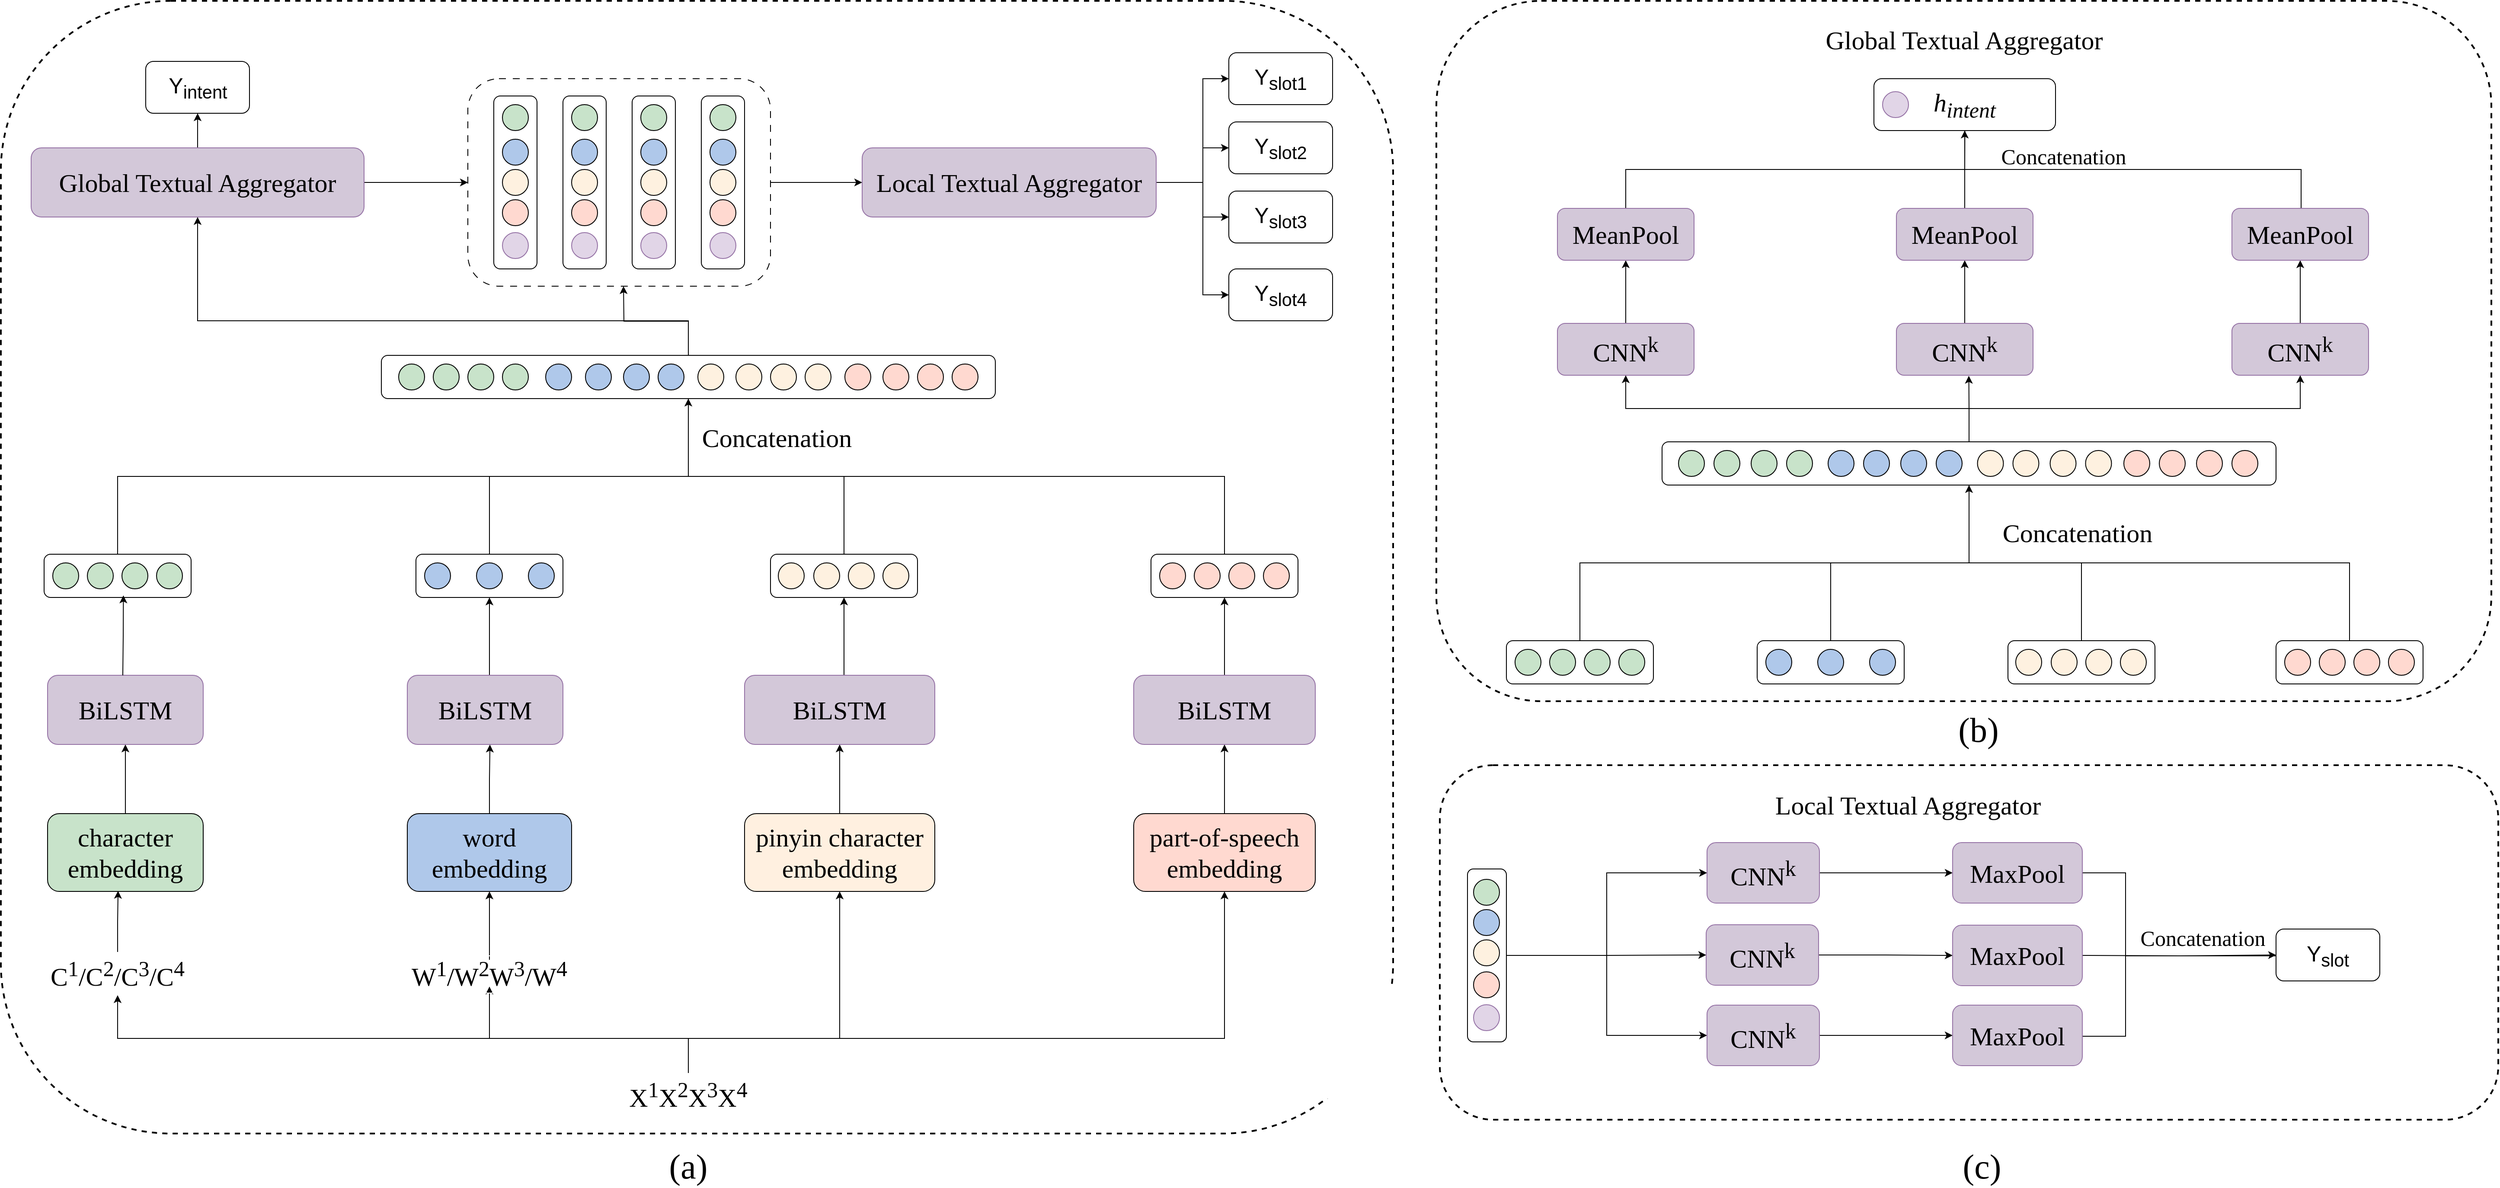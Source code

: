 <mxfile version="24.7.12">
  <diagram name="第 1 页" id="jVx6ds1tYozffgaeyK4k">
    <mxGraphModel dx="4097" dy="2131" grid="1" gridSize="10" guides="1" tooltips="1" connect="1" arrows="1" fold="1" page="1" pageScale="1" pageWidth="827" pageHeight="1169" math="0" shadow="0">
      <root>
        <mxCell id="0" />
        <mxCell id="1" parent="0" />
        <mxCell id="JTcUMuY575CjnEHDwap5-83" value="" style="rounded=1;whiteSpace=wrap;html=1;fontFamily=Times New Roman;strokeWidth=2;dashed=1;" parent="1" vertex="1">
          <mxGeometry x="30" y="20" width="1610" height="1310" as="geometry" />
        </mxCell>
        <mxCell id="jO49f_bSaMHnq8z-et_9-17" style="edgeStyle=orthogonalEdgeStyle;rounded=0;orthogonalLoop=1;jettySize=auto;html=1;exitX=0.5;exitY=0;exitDx=0;exitDy=0;entryX=0.5;entryY=1;entryDx=0;entryDy=0;" parent="1" source="5xaBMJCgVQoesxEyy8M3-41" target="5xaBMJCgVQoesxEyy8M3-49" edge="1">
          <mxGeometry relative="1" as="geometry">
            <Array as="points">
              <mxPoint x="825" y="1220" />
              <mxPoint x="165" y="1220" />
            </Array>
          </mxGeometry>
        </mxCell>
        <mxCell id="jO49f_bSaMHnq8z-et_9-18" style="edgeStyle=orthogonalEdgeStyle;rounded=0;orthogonalLoop=1;jettySize=auto;html=1;exitX=0.5;exitY=0;exitDx=0;exitDy=0;entryX=0.5;entryY=1;entryDx=0;entryDy=0;" parent="1" source="5xaBMJCgVQoesxEyy8M3-41" target="5xaBMJCgVQoesxEyy8M3-50" edge="1">
          <mxGeometry relative="1" as="geometry">
            <Array as="points">
              <mxPoint x="825" y="1220" />
              <mxPoint x="595" y="1220" />
            </Array>
          </mxGeometry>
        </mxCell>
        <mxCell id="jO49f_bSaMHnq8z-et_9-31" style="edgeStyle=orthogonalEdgeStyle;rounded=0;orthogonalLoop=1;jettySize=auto;html=1;exitX=0.5;exitY=0;exitDx=0;exitDy=0;entryX=0.5;entryY=1;entryDx=0;entryDy=0;" parent="1" source="5xaBMJCgVQoesxEyy8M3-41" target="5xaBMJCgVQoesxEyy8M3-45" edge="1">
          <mxGeometry relative="1" as="geometry">
            <Array as="points">
              <mxPoint x="825" y="1220" />
              <mxPoint x="1000" y="1220" />
            </Array>
          </mxGeometry>
        </mxCell>
        <mxCell id="jO49f_bSaMHnq8z-et_9-32" style="edgeStyle=orthogonalEdgeStyle;rounded=0;orthogonalLoop=1;jettySize=auto;html=1;exitX=0.5;exitY=0;exitDx=0;exitDy=0;entryX=0.5;entryY=1;entryDx=0;entryDy=0;" parent="1" source="5xaBMJCgVQoesxEyy8M3-41" target="5xaBMJCgVQoesxEyy8M3-46" edge="1">
          <mxGeometry relative="1" as="geometry">
            <Array as="points">
              <mxPoint x="825" y="1220" />
              <mxPoint x="1445" y="1220" />
            </Array>
          </mxGeometry>
        </mxCell>
        <mxCell id="5xaBMJCgVQoesxEyy8M3-41" value="&lt;span style=&quot;font-size: 30px;&quot;&gt;&lt;font style=&quot;font-size: 30px;&quot; face=&quot;Times New Roman&quot;&gt;X&lt;sup&gt;1&lt;/sup&gt;X&lt;sup&gt;2&lt;/sup&gt;X&lt;sup&gt;3&lt;/sup&gt;X&lt;sup&gt;4&lt;/sup&gt;&lt;/font&gt;&lt;/span&gt;" style="rounded=0;whiteSpace=wrap;html=1;fontStyle=0;labelBorderColor=#FFFFFF;dashed=1;strokeColor=#FFFFFF;labelBackgroundColor=none;" parent="1" vertex="1">
          <mxGeometry x="730" y="1260" width="190" height="50" as="geometry" />
        </mxCell>
        <mxCell id="5xaBMJCgVQoesxEyy8M3-42" value="&lt;font style=&quot;font-size: 30px;&quot;&gt;word embedding&lt;/font&gt;" style="rounded=1;whiteSpace=wrap;html=1;fillColor=#afc8ea;fontSize=20;fontFamily=Times New Roman;" parent="1" vertex="1">
          <mxGeometry x="500" y="960" width="190" height="90" as="geometry" />
        </mxCell>
        <mxCell id="jO49f_bSaMHnq8z-et_9-21" style="edgeStyle=orthogonalEdgeStyle;rounded=0;orthogonalLoop=1;jettySize=auto;html=1;exitX=0.5;exitY=0;exitDx=0;exitDy=0;entryX=0.5;entryY=1;entryDx=0;entryDy=0;" parent="1" source="5xaBMJCgVQoesxEyy8M3-44" target="5xaBMJCgVQoesxEyy8M3-52" edge="1">
          <mxGeometry relative="1" as="geometry" />
        </mxCell>
        <mxCell id="5xaBMJCgVQoesxEyy8M3-44" value="&lt;font style=&quot;font-size: 30px;&quot;&gt;character embedding&lt;/font&gt;" style="rounded=1;whiteSpace=wrap;html=1;fillColor=#c8e3ca;fontSize=20;fontFamily=Times New Roman;" parent="1" vertex="1">
          <mxGeometry x="84" y="960" width="180" height="90" as="geometry" />
        </mxCell>
        <mxCell id="jO49f_bSaMHnq8z-et_9-27" style="edgeStyle=orthogonalEdgeStyle;rounded=0;orthogonalLoop=1;jettySize=auto;html=1;exitX=0.5;exitY=0;exitDx=0;exitDy=0;entryX=0.5;entryY=1;entryDx=0;entryDy=0;" parent="1" source="5xaBMJCgVQoesxEyy8M3-45" target="5xaBMJCgVQoesxEyy8M3-55" edge="1">
          <mxGeometry relative="1" as="geometry" />
        </mxCell>
        <mxCell id="5xaBMJCgVQoesxEyy8M3-45" value="&lt;font face=&quot;Times New Roman&quot; style=&quot;font-size: 30px;&quot;&gt;pinyin character embedding&lt;/font&gt;" style="rounded=1;whiteSpace=wrap;html=1;fillColor=#fff0e0;fontSize=20;" parent="1" vertex="1">
          <mxGeometry x="890" y="960" width="220" height="90" as="geometry" />
        </mxCell>
        <mxCell id="jO49f_bSaMHnq8z-et_9-29" style="edgeStyle=orthogonalEdgeStyle;rounded=0;orthogonalLoop=1;jettySize=auto;html=1;exitX=0.5;exitY=0;exitDx=0;exitDy=0;entryX=0.5;entryY=1;entryDx=0;entryDy=0;" parent="1" source="5xaBMJCgVQoesxEyy8M3-46" target="5xaBMJCgVQoesxEyy8M3-56" edge="1">
          <mxGeometry relative="1" as="geometry" />
        </mxCell>
        <mxCell id="5xaBMJCgVQoesxEyy8M3-46" value="&lt;font face=&quot;Times New Roman&quot; style=&quot;font-size: 30px;&quot;&gt;part-of-speech embedding&lt;/font&gt;" style="rounded=1;whiteSpace=wrap;html=1;fillColor=#ffd9d0;fontSize=20;" parent="1" vertex="1">
          <mxGeometry x="1340" y="960" width="210" height="90" as="geometry" />
        </mxCell>
        <mxCell id="5xaBMJCgVQoesxEyy8M3-49" value="&lt;font style=&quot;font-size: 30px;&quot; face=&quot;Times New Roman&quot;&gt;C&lt;sup&gt;1&lt;/sup&gt;/C&lt;sup&gt;2&lt;/sup&gt;/C&lt;sup&gt;3&lt;/sup&gt;/C&lt;sup&gt;4&lt;/sup&gt;&lt;/font&gt;" style="rounded=0;whiteSpace=wrap;html=1;fontStyle=0;labelBorderColor=#FFFFFF;dashed=1;strokeColor=#FFFFFF;" parent="1" vertex="1">
          <mxGeometry x="70" y="1120" width="190" height="50" as="geometry" />
        </mxCell>
        <mxCell id="jO49f_bSaMHnq8z-et_9-23" style="edgeStyle=orthogonalEdgeStyle;rounded=0;orthogonalLoop=1;jettySize=auto;html=1;exitX=0.5;exitY=0;exitDx=0;exitDy=0;" parent="1" source="5xaBMJCgVQoesxEyy8M3-50" target="5xaBMJCgVQoesxEyy8M3-42" edge="1">
          <mxGeometry relative="1" as="geometry" />
        </mxCell>
        <mxCell id="5xaBMJCgVQoesxEyy8M3-50" value="&lt;font face=&quot;Times New Roman&quot;&gt;&lt;span style=&quot;font-size: 30px;&quot;&gt;W&lt;sup&gt;1&lt;/sup&gt;/W&lt;sup&gt;2&lt;/sup&gt;W&lt;sup&gt;3&lt;/sup&gt;/W&lt;sup&gt;4&lt;/sup&gt;&lt;/span&gt;&lt;/font&gt;" style="rounded=0;whiteSpace=wrap;html=1;fontStyle=0;labelBorderColor=#FFFFFF;dashed=1;strokeColor=#FFFFFF;" parent="1" vertex="1">
          <mxGeometry x="500" y="1129" width="190" height="31" as="geometry" />
        </mxCell>
        <mxCell id="5xaBMJCgVQoesxEyy8M3-52" value="&lt;font style=&quot;font-size: 30px;&quot; face=&quot;Times New Roman&quot;&gt;BiLSTM&lt;/font&gt;" style="rounded=1;whiteSpace=wrap;html=1;fillColor=#D3C8D9;strokeColor=#9673a6;" parent="1" vertex="1">
          <mxGeometry x="84" y="800" width="180" height="80" as="geometry" />
        </mxCell>
        <mxCell id="jO49f_bSaMHnq8z-et_9-26" style="edgeStyle=orthogonalEdgeStyle;rounded=0;orthogonalLoop=1;jettySize=auto;html=1;exitX=0.5;exitY=0;exitDx=0;exitDy=0;" parent="1" source="5xaBMJCgVQoesxEyy8M3-54" target="5xaBMJCgVQoesxEyy8M3-63" edge="1">
          <mxGeometry relative="1" as="geometry">
            <Array as="points">
              <mxPoint x="595" y="800" />
            </Array>
          </mxGeometry>
        </mxCell>
        <mxCell id="5xaBMJCgVQoesxEyy8M3-54" value="&lt;font style=&quot;font-size: 30px;&quot; face=&quot;Times New Roman&quot;&gt;BiLSTM&lt;/font&gt;" style="rounded=1;whiteSpace=wrap;html=1;fillColor=#D3C8D9;strokeColor=#9673a6;" parent="1" vertex="1">
          <mxGeometry x="500" y="800" width="180" height="80" as="geometry" />
        </mxCell>
        <mxCell id="jO49f_bSaMHnq8z-et_9-28" style="edgeStyle=orthogonalEdgeStyle;rounded=0;orthogonalLoop=1;jettySize=auto;html=1;exitX=0.5;exitY=0;exitDx=0;exitDy=0;entryX=0.5;entryY=1;entryDx=0;entryDy=0;" parent="1" source="5xaBMJCgVQoesxEyy8M3-55" target="5xaBMJCgVQoesxEyy8M3-68" edge="1">
          <mxGeometry relative="1" as="geometry">
            <Array as="points">
              <mxPoint x="1005" y="800" />
            </Array>
          </mxGeometry>
        </mxCell>
        <mxCell id="5xaBMJCgVQoesxEyy8M3-55" value="&lt;font style=&quot;font-size: 30px;&quot; face=&quot;Times New Roman&quot;&gt;BiLSTM&lt;/font&gt;" style="rounded=1;whiteSpace=wrap;html=1;fillColor=#D3C8D9;strokeColor=#9673a6;" parent="1" vertex="1">
          <mxGeometry x="890" y="800" width="220" height="80" as="geometry" />
        </mxCell>
        <mxCell id="jO49f_bSaMHnq8z-et_9-30" style="edgeStyle=orthogonalEdgeStyle;rounded=0;orthogonalLoop=1;jettySize=auto;html=1;exitX=0.5;exitY=0;exitDx=0;exitDy=0;entryX=0.5;entryY=1;entryDx=0;entryDy=0;" parent="1" source="5xaBMJCgVQoesxEyy8M3-56" target="5xaBMJCgVQoesxEyy8M3-73" edge="1">
          <mxGeometry relative="1" as="geometry" />
        </mxCell>
        <mxCell id="5xaBMJCgVQoesxEyy8M3-56" value="&lt;font style=&quot;font-size: 30px;&quot; face=&quot;Times New Roman&quot;&gt;BiLSTM&lt;/font&gt;" style="rounded=1;whiteSpace=wrap;html=1;fillColor=#D3C8D9;strokeColor=#9673a6;" parent="1" vertex="1">
          <mxGeometry x="1340" y="800" width="210" height="80" as="geometry" />
        </mxCell>
        <mxCell id="5xaBMJCgVQoesxEyy8M3-57" value="" style="rounded=1;whiteSpace=wrap;html=1;" parent="1" vertex="1">
          <mxGeometry x="80" y="660" width="170" height="50" as="geometry" />
        </mxCell>
        <mxCell id="5xaBMJCgVQoesxEyy8M3-58" value="" style="ellipse;whiteSpace=wrap;html=1;aspect=fixed;fillColor=#c8e3ca;" parent="1" vertex="1">
          <mxGeometry x="90" y="670" width="30" height="30" as="geometry" />
        </mxCell>
        <mxCell id="5xaBMJCgVQoesxEyy8M3-60" value="" style="ellipse;whiteSpace=wrap;html=1;aspect=fixed;fillColor=#c8e3ca;" parent="1" vertex="1">
          <mxGeometry x="130" y="670" width="30" height="30" as="geometry" />
        </mxCell>
        <mxCell id="5xaBMJCgVQoesxEyy8M3-61" value="" style="ellipse;whiteSpace=wrap;html=1;aspect=fixed;fillColor=#c8e3ca;" parent="1" vertex="1">
          <mxGeometry x="210" y="670" width="30" height="30" as="geometry" />
        </mxCell>
        <mxCell id="5xaBMJCgVQoesxEyy8M3-62" value="" style="ellipse;whiteSpace=wrap;html=1;aspect=fixed;fillColor=#c8e3ca;" parent="1" vertex="1">
          <mxGeometry x="170" y="670" width="30" height="30" as="geometry" />
        </mxCell>
        <mxCell id="jO49f_bSaMHnq8z-et_9-3" style="edgeStyle=orthogonalEdgeStyle;rounded=0;orthogonalLoop=1;jettySize=auto;html=1;exitX=0.5;exitY=0;exitDx=0;exitDy=0;entryX=0.5;entryY=1;entryDx=0;entryDy=0;" parent="1" source="5xaBMJCgVQoesxEyy8M3-63" target="5xaBMJCgVQoesxEyy8M3-98" edge="1">
          <mxGeometry relative="1" as="geometry" />
        </mxCell>
        <mxCell id="5xaBMJCgVQoesxEyy8M3-63" value="" style="rounded=1;whiteSpace=wrap;html=1;" parent="1" vertex="1">
          <mxGeometry x="510" y="660" width="170" height="50" as="geometry" />
        </mxCell>
        <mxCell id="5xaBMJCgVQoesxEyy8M3-64" value="" style="ellipse;whiteSpace=wrap;html=1;aspect=fixed;fillColor=#afc8ea;" parent="1" vertex="1">
          <mxGeometry x="520" y="670" width="30" height="30" as="geometry" />
        </mxCell>
        <mxCell id="5xaBMJCgVQoesxEyy8M3-65" value="" style="ellipse;whiteSpace=wrap;html=1;aspect=fixed;fillColor=#afc8ea;" parent="1" vertex="1">
          <mxGeometry x="580" y="670" width="30" height="30" as="geometry" />
        </mxCell>
        <mxCell id="5xaBMJCgVQoesxEyy8M3-66" value="" style="ellipse;whiteSpace=wrap;html=1;aspect=fixed;fillColor=#afc8ea;" parent="1" vertex="1">
          <mxGeometry x="640" y="670" width="30" height="30" as="geometry" />
        </mxCell>
        <mxCell id="jO49f_bSaMHnq8z-et_9-7" style="edgeStyle=orthogonalEdgeStyle;rounded=0;orthogonalLoop=1;jettySize=auto;html=1;exitX=0.5;exitY=0;exitDx=0;exitDy=0;endArrow=none;endFill=0;entryX=0.5;entryY=1;entryDx=0;entryDy=0;" parent="1" source="5xaBMJCgVQoesxEyy8M3-68" target="5xaBMJCgVQoesxEyy8M3-98" edge="1">
          <mxGeometry relative="1" as="geometry">
            <mxPoint x="750" y="450" as="targetPoint" />
          </mxGeometry>
        </mxCell>
        <mxCell id="5xaBMJCgVQoesxEyy8M3-68" value="" style="rounded=1;whiteSpace=wrap;html=1;" parent="1" vertex="1">
          <mxGeometry x="920" y="660" width="170" height="50" as="geometry" />
        </mxCell>
        <mxCell id="5xaBMJCgVQoesxEyy8M3-69" value="" style="ellipse;whiteSpace=wrap;html=1;aspect=fixed;fillColor=#fef1e0;" parent="1" vertex="1">
          <mxGeometry x="929" y="670" width="30" height="30" as="geometry" />
        </mxCell>
        <mxCell id="5xaBMJCgVQoesxEyy8M3-70" value="" style="ellipse;whiteSpace=wrap;html=1;aspect=fixed;fillColor=#fef1e0;" parent="1" vertex="1">
          <mxGeometry x="970" y="670" width="30" height="30" as="geometry" />
        </mxCell>
        <mxCell id="5xaBMJCgVQoesxEyy8M3-71" value="" style="ellipse;whiteSpace=wrap;html=1;aspect=fixed;fillColor=#fef1e0;" parent="1" vertex="1">
          <mxGeometry x="1050" y="670" width="30" height="30" as="geometry" />
        </mxCell>
        <mxCell id="5xaBMJCgVQoesxEyy8M3-72" value="" style="ellipse;whiteSpace=wrap;html=1;aspect=fixed;fillColor=#fef1e0;" parent="1" vertex="1">
          <mxGeometry x="1010" y="670" width="30" height="30" as="geometry" />
        </mxCell>
        <mxCell id="jO49f_bSaMHnq8z-et_9-8" style="edgeStyle=orthogonalEdgeStyle;rounded=0;orthogonalLoop=1;jettySize=auto;html=1;exitX=0.5;exitY=0;exitDx=0;exitDy=0;endArrow=none;endFill=0;entryX=0.5;entryY=1;entryDx=0;entryDy=0;" parent="1" source="5xaBMJCgVQoesxEyy8M3-73" target="5xaBMJCgVQoesxEyy8M3-98" edge="1">
          <mxGeometry relative="1" as="geometry">
            <mxPoint x="750" y="450" as="targetPoint" />
          </mxGeometry>
        </mxCell>
        <mxCell id="5xaBMJCgVQoesxEyy8M3-73" value="" style="rounded=1;whiteSpace=wrap;html=1;" parent="1" vertex="1">
          <mxGeometry x="1360" y="660" width="170" height="50" as="geometry" />
        </mxCell>
        <mxCell id="5xaBMJCgVQoesxEyy8M3-74" value="" style="ellipse;whiteSpace=wrap;html=1;aspect=fixed;fillColor=#ffd9d0;" parent="1" vertex="1">
          <mxGeometry x="1370" y="670" width="30" height="30" as="geometry" />
        </mxCell>
        <mxCell id="5xaBMJCgVQoesxEyy8M3-75" value="" style="ellipse;whiteSpace=wrap;html=1;aspect=fixed;fillColor=#ffd9d0;" parent="1" vertex="1">
          <mxGeometry x="1410" y="670" width="30" height="30" as="geometry" />
        </mxCell>
        <mxCell id="5xaBMJCgVQoesxEyy8M3-76" value="" style="ellipse;whiteSpace=wrap;html=1;aspect=fixed;fillColor=#ffd9d0;" parent="1" vertex="1">
          <mxGeometry x="1490" y="670" width="30" height="30" as="geometry" />
        </mxCell>
        <mxCell id="5xaBMJCgVQoesxEyy8M3-77" value="" style="ellipse;whiteSpace=wrap;html=1;aspect=fixed;fillColor=#ffd9d0;" parent="1" vertex="1">
          <mxGeometry x="1450" y="670" width="30" height="30" as="geometry" />
        </mxCell>
        <mxCell id="5xaBMJCgVQoesxEyy8M3-121" value="&lt;span style=&quot;background-color: initial;&quot;&gt;&lt;font face=&quot;Times New Roman&quot; style=&quot;font-size: 30px;&quot;&gt;Concatenation&lt;/font&gt;&lt;/span&gt;" style="text;html=1;align=center;verticalAlign=middle;resizable=0;points=[];autosize=1;strokeColor=none;fillColor=none;" parent="1" vertex="1">
          <mxGeometry x="827" y="500" width="200" height="50" as="geometry" />
        </mxCell>
        <mxCell id="jO49f_bSaMHnq8z-et_9-13" style="edgeStyle=orthogonalEdgeStyle;rounded=0;orthogonalLoop=1;jettySize=auto;html=1;exitX=0.5;exitY=0;exitDx=0;exitDy=0;entryX=0.5;entryY=1;entryDx=0;entryDy=0;" parent="1" source="5xaBMJCgVQoesxEyy8M3-131" target="5xaBMJCgVQoesxEyy8M3-234" edge="1">
          <mxGeometry relative="1" as="geometry" />
        </mxCell>
        <mxCell id="jO49f_bSaMHnq8z-et_9-15" style="edgeStyle=orthogonalEdgeStyle;rounded=0;orthogonalLoop=1;jettySize=auto;html=1;exitX=1;exitY=0.5;exitDx=0;exitDy=0;" parent="1" source="5xaBMJCgVQoesxEyy8M3-131" target="5xaBMJCgVQoesxEyy8M3-230" edge="1">
          <mxGeometry relative="1" as="geometry" />
        </mxCell>
        <mxCell id="5xaBMJCgVQoesxEyy8M3-131" value="&lt;font style=&quot;font-size: 30px;&quot; face=&quot;Times New Roman&quot;&gt;Global Textual Aggregator&lt;/font&gt;" style="rounded=1;whiteSpace=wrap;html=1;fillColor=#D3C8D9;strokeColor=#9673a6;" parent="1" vertex="1">
          <mxGeometry x="65" y="190" width="385" height="80" as="geometry" />
        </mxCell>
        <mxCell id="5xaBMJCgVQoesxEyy8M3-244" style="edgeStyle=orthogonalEdgeStyle;rounded=0;orthogonalLoop=1;jettySize=auto;html=1;exitX=1;exitY=0.5;exitDx=0;exitDy=0;entryX=0;entryY=0.5;entryDx=0;entryDy=0;" parent="1" source="5xaBMJCgVQoesxEyy8M3-132" target="5xaBMJCgVQoesxEyy8M3-236" edge="1">
          <mxGeometry relative="1" as="geometry">
            <Array as="points">
              <mxPoint x="1400" y="230" />
              <mxPoint x="1420" y="230" />
              <mxPoint x="1420" y="150" />
            </Array>
          </mxGeometry>
        </mxCell>
        <mxCell id="5xaBMJCgVQoesxEyy8M3-245" style="edgeStyle=orthogonalEdgeStyle;rounded=0;orthogonalLoop=1;jettySize=auto;html=1;exitX=1;exitY=0.5;exitDx=0;exitDy=0;entryX=0;entryY=0.5;entryDx=0;entryDy=0;" parent="1" source="5xaBMJCgVQoesxEyy8M3-132" target="5xaBMJCgVQoesxEyy8M3-237" edge="1">
          <mxGeometry relative="1" as="geometry">
            <Array as="points">
              <mxPoint x="1400" y="230" />
              <mxPoint x="1420" y="230" />
              <mxPoint x="1420" y="230" />
            </Array>
          </mxGeometry>
        </mxCell>
        <mxCell id="5xaBMJCgVQoesxEyy8M3-246" style="edgeStyle=orthogonalEdgeStyle;rounded=0;orthogonalLoop=1;jettySize=auto;html=1;exitX=1;exitY=0.5;exitDx=0;exitDy=0;entryX=0;entryY=0.5;entryDx=0;entryDy=0;" parent="1" source="5xaBMJCgVQoesxEyy8M3-132" target="5xaBMJCgVQoesxEyy8M3-238" edge="1">
          <mxGeometry relative="1" as="geometry">
            <Array as="points">
              <mxPoint x="1400" y="230" />
              <mxPoint x="1420" y="230" />
              <mxPoint x="1420" y="310" />
            </Array>
          </mxGeometry>
        </mxCell>
        <mxCell id="5xaBMJCgVQoesxEyy8M3-247" style="edgeStyle=orthogonalEdgeStyle;rounded=0;orthogonalLoop=1;jettySize=auto;html=1;exitX=1;exitY=0.5;exitDx=0;exitDy=0;entryX=0;entryY=0.5;entryDx=0;entryDy=0;" parent="1" source="5xaBMJCgVQoesxEyy8M3-132" target="5xaBMJCgVQoesxEyy8M3-239" edge="1">
          <mxGeometry relative="1" as="geometry">
            <Array as="points">
              <mxPoint x="1400" y="230" />
              <mxPoint x="1420" y="230" />
              <mxPoint x="1420" y="400" />
            </Array>
          </mxGeometry>
        </mxCell>
        <mxCell id="5xaBMJCgVQoesxEyy8M3-132" value="&lt;font style=&quot;font-size: 30px;&quot; face=&quot;Times New Roman&quot;&gt;Local Textual Aggregator&lt;/font&gt;" style="rounded=1;whiteSpace=wrap;html=1;fillColor=#D3C8D9;strokeColor=#9673a6;" parent="1" vertex="1">
          <mxGeometry x="1026" y="190" width="340" height="80" as="geometry" />
        </mxCell>
        <mxCell id="5xaBMJCgVQoesxEyy8M3-234" value="&lt;font style=&quot;font-size: 25px;&quot;&gt;Y&lt;sub&gt;intent&lt;/sub&gt;&lt;/font&gt;" style="rounded=1;whiteSpace=wrap;html=1;" parent="1" vertex="1">
          <mxGeometry x="197.5" y="90" width="120" height="60" as="geometry" />
        </mxCell>
        <mxCell id="5xaBMJCgVQoesxEyy8M3-235" value="" style="group" parent="1" vertex="1" connectable="0">
          <mxGeometry x="570" y="110" width="350" height="240" as="geometry" />
        </mxCell>
        <mxCell id="5xaBMJCgVQoesxEyy8M3-230" value="" style="rounded=1;whiteSpace=wrap;html=1;dashed=1;dashPattern=8 8;" parent="5xaBMJCgVQoesxEyy8M3-235" vertex="1">
          <mxGeometry width="350" height="240" as="geometry" />
        </mxCell>
        <mxCell id="5xaBMJCgVQoesxEyy8M3-229" value="" style="group" parent="5xaBMJCgVQoesxEyy8M3-235" vertex="1" connectable="0">
          <mxGeometry x="30" y="20" width="280" height="200" as="geometry" />
        </mxCell>
        <mxCell id="5xaBMJCgVQoesxEyy8M3-206" value="" style="group" parent="5xaBMJCgVQoesxEyy8M3-229" vertex="1" connectable="0">
          <mxGeometry x="240" width="50" height="200" as="geometry" />
        </mxCell>
        <mxCell id="5xaBMJCgVQoesxEyy8M3-136" value="" style="rounded=1;whiteSpace=wrap;html=1;direction=south;container=0;" parent="5xaBMJCgVQoesxEyy8M3-206" vertex="1">
          <mxGeometry width="50" height="200" as="geometry" />
        </mxCell>
        <mxCell id="5xaBMJCgVQoesxEyy8M3-141" value="" style="ellipse;whiteSpace=wrap;html=1;aspect=fixed;fillColor=#afc8ea;direction=south;container=0;" parent="5xaBMJCgVQoesxEyy8M3-206" vertex="1">
          <mxGeometry x="10" y="50" width="30" height="30" as="geometry" />
        </mxCell>
        <mxCell id="5xaBMJCgVQoesxEyy8M3-145" value="" style="ellipse;whiteSpace=wrap;html=1;aspect=fixed;fillColor=#fef1e0;direction=south;container=0;" parent="5xaBMJCgVQoesxEyy8M3-206" vertex="1">
          <mxGeometry x="10" y="85" width="30" height="30" as="geometry" />
        </mxCell>
        <mxCell id="5xaBMJCgVQoesxEyy8M3-149" value="" style="ellipse;whiteSpace=wrap;html=1;aspect=fixed;fillColor=#ffd9d0;direction=south;container=0;" parent="5xaBMJCgVQoesxEyy8M3-206" vertex="1">
          <mxGeometry x="10" y="120" width="30" height="30" as="geometry" />
        </mxCell>
        <mxCell id="5xaBMJCgVQoesxEyy8M3-137" value="" style="ellipse;whiteSpace=wrap;html=1;aspect=fixed;fillColor=#c8e3ca;direction=south;container=0;" parent="5xaBMJCgVQoesxEyy8M3-206" vertex="1">
          <mxGeometry x="10" y="10" width="30" height="30" as="geometry" />
        </mxCell>
        <mxCell id="5xaBMJCgVQoesxEyy8M3-134" value="" style="ellipse;whiteSpace=wrap;html=1;aspect=fixed;fillColor=#e1d5e7;strokeColor=#9673a6;container=0;" parent="5xaBMJCgVQoesxEyy8M3-206" vertex="1">
          <mxGeometry x="10" y="158" width="30" height="30" as="geometry" />
        </mxCell>
        <mxCell id="5xaBMJCgVQoesxEyy8M3-207" value="" style="group" parent="5xaBMJCgVQoesxEyy8M3-229" vertex="1" connectable="0">
          <mxGeometry width="50" height="200" as="geometry" />
        </mxCell>
        <mxCell id="5xaBMJCgVQoesxEyy8M3-208" value="" style="rounded=1;whiteSpace=wrap;html=1;direction=south;container=0;" parent="5xaBMJCgVQoesxEyy8M3-207" vertex="1">
          <mxGeometry width="50" height="200" as="geometry" />
        </mxCell>
        <mxCell id="5xaBMJCgVQoesxEyy8M3-209" value="" style="ellipse;whiteSpace=wrap;html=1;aspect=fixed;fillColor=#afc8ea;direction=south;container=0;" parent="5xaBMJCgVQoesxEyy8M3-207" vertex="1">
          <mxGeometry x="10" y="50" width="30" height="30" as="geometry" />
        </mxCell>
        <mxCell id="5xaBMJCgVQoesxEyy8M3-210" value="" style="ellipse;whiteSpace=wrap;html=1;aspect=fixed;fillColor=#fef1e0;direction=south;container=0;" parent="5xaBMJCgVQoesxEyy8M3-207" vertex="1">
          <mxGeometry x="10" y="85" width="30" height="30" as="geometry" />
        </mxCell>
        <mxCell id="5xaBMJCgVQoesxEyy8M3-211" value="" style="ellipse;whiteSpace=wrap;html=1;aspect=fixed;fillColor=#ffd9d0;direction=south;container=0;" parent="5xaBMJCgVQoesxEyy8M3-207" vertex="1">
          <mxGeometry x="10" y="120" width="30" height="30" as="geometry" />
        </mxCell>
        <mxCell id="5xaBMJCgVQoesxEyy8M3-212" value="" style="ellipse;whiteSpace=wrap;html=1;aspect=fixed;fillColor=#c8e3ca;direction=south;container=0;" parent="5xaBMJCgVQoesxEyy8M3-207" vertex="1">
          <mxGeometry x="10" y="10" width="30" height="30" as="geometry" />
        </mxCell>
        <mxCell id="5xaBMJCgVQoesxEyy8M3-213" value="" style="ellipse;whiteSpace=wrap;html=1;aspect=fixed;fillColor=#e1d5e7;strokeColor=#9673a6;container=0;" parent="5xaBMJCgVQoesxEyy8M3-207" vertex="1">
          <mxGeometry x="10" y="158" width="30" height="30" as="geometry" />
        </mxCell>
        <mxCell id="5xaBMJCgVQoesxEyy8M3-214" value="" style="group" parent="5xaBMJCgVQoesxEyy8M3-229" vertex="1" connectable="0">
          <mxGeometry x="80" width="50" height="200" as="geometry" />
        </mxCell>
        <mxCell id="5xaBMJCgVQoesxEyy8M3-215" value="" style="rounded=1;whiteSpace=wrap;html=1;direction=south;container=0;" parent="5xaBMJCgVQoesxEyy8M3-214" vertex="1">
          <mxGeometry width="50" height="200" as="geometry" />
        </mxCell>
        <mxCell id="5xaBMJCgVQoesxEyy8M3-216" value="" style="ellipse;whiteSpace=wrap;html=1;aspect=fixed;fillColor=#afc8ea;direction=south;container=0;" parent="5xaBMJCgVQoesxEyy8M3-214" vertex="1">
          <mxGeometry x="10" y="50" width="30" height="30" as="geometry" />
        </mxCell>
        <mxCell id="5xaBMJCgVQoesxEyy8M3-217" value="" style="ellipse;whiteSpace=wrap;html=1;aspect=fixed;fillColor=#fef1e0;direction=south;container=0;" parent="5xaBMJCgVQoesxEyy8M3-214" vertex="1">
          <mxGeometry x="10" y="85" width="30" height="30" as="geometry" />
        </mxCell>
        <mxCell id="5xaBMJCgVQoesxEyy8M3-218" value="" style="ellipse;whiteSpace=wrap;html=1;aspect=fixed;fillColor=#ffd9d0;direction=south;container=0;" parent="5xaBMJCgVQoesxEyy8M3-214" vertex="1">
          <mxGeometry x="10" y="120" width="30" height="30" as="geometry" />
        </mxCell>
        <mxCell id="5xaBMJCgVQoesxEyy8M3-219" value="" style="ellipse;whiteSpace=wrap;html=1;aspect=fixed;fillColor=#c8e3ca;direction=south;container=0;" parent="5xaBMJCgVQoesxEyy8M3-214" vertex="1">
          <mxGeometry x="10" y="10" width="30" height="30" as="geometry" />
        </mxCell>
        <mxCell id="5xaBMJCgVQoesxEyy8M3-220" value="" style="ellipse;whiteSpace=wrap;html=1;aspect=fixed;fillColor=#e1d5e7;strokeColor=#9673a6;container=0;" parent="5xaBMJCgVQoesxEyy8M3-214" vertex="1">
          <mxGeometry x="10" y="158" width="30" height="30" as="geometry" />
        </mxCell>
        <mxCell id="5xaBMJCgVQoesxEyy8M3-221" value="" style="group" parent="5xaBMJCgVQoesxEyy8M3-229" vertex="1" connectable="0">
          <mxGeometry x="160" width="50" height="200" as="geometry" />
        </mxCell>
        <mxCell id="5xaBMJCgVQoesxEyy8M3-222" value="" style="rounded=1;whiteSpace=wrap;html=1;direction=south;container=0;" parent="5xaBMJCgVQoesxEyy8M3-221" vertex="1">
          <mxGeometry width="50" height="200" as="geometry" />
        </mxCell>
        <mxCell id="5xaBMJCgVQoesxEyy8M3-223" value="" style="ellipse;whiteSpace=wrap;html=1;aspect=fixed;fillColor=#afc8ea;direction=south;container=0;" parent="5xaBMJCgVQoesxEyy8M3-221" vertex="1">
          <mxGeometry x="10" y="50" width="30" height="30" as="geometry" />
        </mxCell>
        <mxCell id="5xaBMJCgVQoesxEyy8M3-224" value="" style="ellipse;whiteSpace=wrap;html=1;aspect=fixed;fillColor=#fef1e0;direction=south;container=0;" parent="5xaBMJCgVQoesxEyy8M3-221" vertex="1">
          <mxGeometry x="10" y="85" width="30" height="30" as="geometry" />
        </mxCell>
        <mxCell id="5xaBMJCgVQoesxEyy8M3-225" value="" style="ellipse;whiteSpace=wrap;html=1;aspect=fixed;fillColor=#ffd9d0;direction=south;container=0;" parent="5xaBMJCgVQoesxEyy8M3-221" vertex="1">
          <mxGeometry x="10" y="120" width="30" height="30" as="geometry" />
        </mxCell>
        <mxCell id="5xaBMJCgVQoesxEyy8M3-226" value="" style="ellipse;whiteSpace=wrap;html=1;aspect=fixed;fillColor=#c8e3ca;direction=south;container=0;" parent="5xaBMJCgVQoesxEyy8M3-221" vertex="1">
          <mxGeometry x="10" y="10" width="30" height="30" as="geometry" />
        </mxCell>
        <mxCell id="5xaBMJCgVQoesxEyy8M3-227" value="" style="ellipse;whiteSpace=wrap;html=1;aspect=fixed;fillColor=#e1d5e7;strokeColor=#9673a6;container=0;" parent="5xaBMJCgVQoesxEyy8M3-221" vertex="1">
          <mxGeometry x="10" y="158" width="30" height="30" as="geometry" />
        </mxCell>
        <mxCell id="5xaBMJCgVQoesxEyy8M3-236" value="&lt;font style=&quot;font-size: 25px;&quot;&gt;Y&lt;sub&gt;slot1&lt;/sub&gt;&lt;/font&gt;" style="rounded=1;whiteSpace=wrap;html=1;" parent="1" vertex="1">
          <mxGeometry x="1450" y="80" width="120" height="60" as="geometry" />
        </mxCell>
        <mxCell id="5xaBMJCgVQoesxEyy8M3-237" value="&lt;font style=&quot;font-size: 25px;&quot;&gt;Y&lt;sub&gt;slot2&lt;/sub&gt;&lt;/font&gt;" style="rounded=1;whiteSpace=wrap;html=1;" parent="1" vertex="1">
          <mxGeometry x="1450" y="160" width="120" height="60" as="geometry" />
        </mxCell>
        <mxCell id="5xaBMJCgVQoesxEyy8M3-238" value="&lt;font style=&quot;font-size: 25px;&quot;&gt;Y&lt;sub&gt;slot3&lt;/sub&gt;&lt;/font&gt;" style="rounded=1;whiteSpace=wrap;html=1;" parent="1" vertex="1">
          <mxGeometry x="1450" y="240" width="120" height="60" as="geometry" />
        </mxCell>
        <mxCell id="5xaBMJCgVQoesxEyy8M3-239" value="&lt;font style=&quot;font-size: 25px;&quot;&gt;Y&lt;sub&gt;slot4&lt;/sub&gt;&lt;/font&gt;" style="rounded=1;whiteSpace=wrap;html=1;" parent="1" vertex="1">
          <mxGeometry x="1450" y="330" width="120" height="60" as="geometry" />
        </mxCell>
        <mxCell id="JTcUMuY575CjnEHDwap5-3" value="" style="group" parent="1" vertex="1" connectable="0">
          <mxGeometry x="470" y="430" width="710" height="50" as="geometry" />
        </mxCell>
        <mxCell id="jO49f_bSaMHnq8z-et_9-33" style="edgeStyle=orthogonalEdgeStyle;rounded=0;orthogonalLoop=1;jettySize=auto;html=1;exitX=0.5;exitY=0;exitDx=0;exitDy=0;" parent="JTcUMuY575CjnEHDwap5-3" source="5xaBMJCgVQoesxEyy8M3-98" edge="1">
          <mxGeometry relative="1" as="geometry">
            <mxPoint x="280" y="-80" as="targetPoint" />
          </mxGeometry>
        </mxCell>
        <mxCell id="5xaBMJCgVQoesxEyy8M3-98" value="" style="rounded=1;whiteSpace=wrap;html=1;" parent="JTcUMuY575CjnEHDwap5-3" vertex="1">
          <mxGeometry width="710" height="50" as="geometry" />
        </mxCell>
        <mxCell id="5xaBMJCgVQoesxEyy8M3-99" value="" style="ellipse;whiteSpace=wrap;html=1;aspect=fixed;fillColor=#c8e3ca;" parent="JTcUMuY575CjnEHDwap5-3" vertex="1">
          <mxGeometry x="20" y="10" width="30" height="30" as="geometry" />
        </mxCell>
        <mxCell id="5xaBMJCgVQoesxEyy8M3-100" value="" style="ellipse;whiteSpace=wrap;html=1;aspect=fixed;fillColor=#c8e3ca;" parent="JTcUMuY575CjnEHDwap5-3" vertex="1">
          <mxGeometry x="60" y="10" width="30" height="30" as="geometry" />
        </mxCell>
        <mxCell id="5xaBMJCgVQoesxEyy8M3-101" value="" style="ellipse;whiteSpace=wrap;html=1;aspect=fixed;fillColor=#c8e3ca;" parent="JTcUMuY575CjnEHDwap5-3" vertex="1">
          <mxGeometry x="140" y="10" width="30" height="30" as="geometry" />
        </mxCell>
        <mxCell id="5xaBMJCgVQoesxEyy8M3-102" value="" style="ellipse;whiteSpace=wrap;html=1;aspect=fixed;fillColor=#c8e3ca;" parent="JTcUMuY575CjnEHDwap5-3" vertex="1">
          <mxGeometry x="100" y="10" width="30" height="30" as="geometry" />
        </mxCell>
        <mxCell id="5xaBMJCgVQoesxEyy8M3-105" value="" style="ellipse;whiteSpace=wrap;html=1;aspect=fixed;fillColor=#afc8ea;" parent="JTcUMuY575CjnEHDwap5-3" vertex="1">
          <mxGeometry x="190" y="10" width="30" height="30" as="geometry" />
        </mxCell>
        <mxCell id="5xaBMJCgVQoesxEyy8M3-106" value="" style="ellipse;whiteSpace=wrap;html=1;aspect=fixed;fillColor=#afc8ea;" parent="JTcUMuY575CjnEHDwap5-3" vertex="1">
          <mxGeometry x="236" y="10" width="30" height="30" as="geometry" />
        </mxCell>
        <mxCell id="5xaBMJCgVQoesxEyy8M3-107" value="" style="ellipse;whiteSpace=wrap;html=1;aspect=fixed;fillColor=#afc8ea;" parent="JTcUMuY575CjnEHDwap5-3" vertex="1">
          <mxGeometry x="320" y="10" width="30" height="30" as="geometry" />
        </mxCell>
        <mxCell id="5xaBMJCgVQoesxEyy8M3-108" value="" style="ellipse;whiteSpace=wrap;html=1;aspect=fixed;fillColor=#afc8ea;" parent="JTcUMuY575CjnEHDwap5-3" vertex="1">
          <mxGeometry x="280" y="10" width="30" height="30" as="geometry" />
        </mxCell>
        <mxCell id="5xaBMJCgVQoesxEyy8M3-109" value="" style="ellipse;whiteSpace=wrap;html=1;aspect=fixed;fillColor=#fef1e0;" parent="JTcUMuY575CjnEHDwap5-3" vertex="1">
          <mxGeometry x="366" y="10" width="30" height="30" as="geometry" />
        </mxCell>
        <mxCell id="5xaBMJCgVQoesxEyy8M3-110" value="" style="ellipse;whiteSpace=wrap;html=1;aspect=fixed;fillColor=#fef1e0;" parent="JTcUMuY575CjnEHDwap5-3" vertex="1">
          <mxGeometry x="410" y="10" width="30" height="30" as="geometry" />
        </mxCell>
        <mxCell id="5xaBMJCgVQoesxEyy8M3-111" value="" style="ellipse;whiteSpace=wrap;html=1;aspect=fixed;fillColor=#fef1e0;" parent="JTcUMuY575CjnEHDwap5-3" vertex="1">
          <mxGeometry x="490" y="10" width="30" height="30" as="geometry" />
        </mxCell>
        <mxCell id="5xaBMJCgVQoesxEyy8M3-112" value="" style="ellipse;whiteSpace=wrap;html=1;aspect=fixed;fillColor=#fef1e0;" parent="JTcUMuY575CjnEHDwap5-3" vertex="1">
          <mxGeometry x="450" y="10" width="30" height="30" as="geometry" />
        </mxCell>
        <mxCell id="5xaBMJCgVQoesxEyy8M3-113" value="" style="ellipse;whiteSpace=wrap;html=1;aspect=fixed;fillColor=#ffd9d0;" parent="JTcUMuY575CjnEHDwap5-3" vertex="1">
          <mxGeometry x="536" y="10" width="30" height="30" as="geometry" />
        </mxCell>
        <mxCell id="5xaBMJCgVQoesxEyy8M3-114" value="" style="ellipse;whiteSpace=wrap;html=1;aspect=fixed;fillColor=#ffd9d0;" parent="JTcUMuY575CjnEHDwap5-3" vertex="1">
          <mxGeometry x="580" y="10" width="30" height="30" as="geometry" />
        </mxCell>
        <mxCell id="5xaBMJCgVQoesxEyy8M3-115" value="" style="ellipse;whiteSpace=wrap;html=1;aspect=fixed;fillColor=#ffd9d0;" parent="JTcUMuY575CjnEHDwap5-3" vertex="1">
          <mxGeometry x="660" y="10" width="30" height="30" as="geometry" />
        </mxCell>
        <mxCell id="5xaBMJCgVQoesxEyy8M3-116" value="" style="ellipse;whiteSpace=wrap;html=1;aspect=fixed;fillColor=#ffd9d0;" parent="JTcUMuY575CjnEHDwap5-3" vertex="1">
          <mxGeometry x="620" y="10" width="30" height="30" as="geometry" />
        </mxCell>
        <mxCell id="jO49f_bSaMHnq8z-et_9-6" style="edgeStyle=orthogonalEdgeStyle;rounded=0;orthogonalLoop=1;jettySize=auto;html=1;exitX=0.5;exitY=0;exitDx=0;exitDy=0;entryX=0.5;entryY=1;entryDx=0;entryDy=0;endArrow=none;endFill=0;" parent="1" source="5xaBMJCgVQoesxEyy8M3-57" target="5xaBMJCgVQoesxEyy8M3-98" edge="1">
          <mxGeometry relative="1" as="geometry" />
        </mxCell>
        <mxCell id="jO49f_bSaMHnq8z-et_9-16" style="edgeStyle=orthogonalEdgeStyle;rounded=0;orthogonalLoop=1;jettySize=auto;html=1;exitX=1;exitY=0.5;exitDx=0;exitDy=0;" parent="1" source="5xaBMJCgVQoesxEyy8M3-230" target="5xaBMJCgVQoesxEyy8M3-132" edge="1">
          <mxGeometry relative="1" as="geometry" />
        </mxCell>
        <mxCell id="jO49f_bSaMHnq8z-et_9-20" style="edgeStyle=orthogonalEdgeStyle;rounded=0;orthogonalLoop=1;jettySize=auto;html=1;exitX=0.5;exitY=0;exitDx=0;exitDy=0;entryX=0.453;entryY=0.993;entryDx=0;entryDy=0;entryPerimeter=0;" parent="1" source="5xaBMJCgVQoesxEyy8M3-49" target="5xaBMJCgVQoesxEyy8M3-44" edge="1">
          <mxGeometry relative="1" as="geometry" />
        </mxCell>
        <mxCell id="jO49f_bSaMHnq8z-et_9-22" style="edgeStyle=orthogonalEdgeStyle;rounded=0;orthogonalLoop=1;jettySize=auto;html=1;exitX=0.5;exitY=0;exitDx=0;exitDy=0;entryX=0.557;entryY=0.953;entryDx=0;entryDy=0;entryPerimeter=0;" parent="1" edge="1">
          <mxGeometry relative="1" as="geometry">
            <mxPoint x="171" y="800" as="sourcePoint" />
            <mxPoint x="171.69" y="707.65" as="targetPoint" />
          </mxGeometry>
        </mxCell>
        <mxCell id="jO49f_bSaMHnq8z-et_9-25" style="edgeStyle=orthogonalEdgeStyle;rounded=0;orthogonalLoop=1;jettySize=auto;html=1;exitX=0.5;exitY=0;exitDx=0;exitDy=0;entryX=0.531;entryY=1.002;entryDx=0;entryDy=0;entryPerimeter=0;" parent="1" source="5xaBMJCgVQoesxEyy8M3-42" target="5xaBMJCgVQoesxEyy8M3-54" edge="1">
          <mxGeometry relative="1" as="geometry" />
        </mxCell>
        <mxCell id="jO49f_bSaMHnq8z-et_9-34" style="edgeStyle=orthogonalEdgeStyle;rounded=0;orthogonalLoop=1;jettySize=auto;html=1;exitX=0.5;exitY=0;exitDx=0;exitDy=0;entryX=0.5;entryY=1;entryDx=0;entryDy=0;" parent="1" source="5xaBMJCgVQoesxEyy8M3-98" target="5xaBMJCgVQoesxEyy8M3-131" edge="1">
          <mxGeometry relative="1" as="geometry">
            <Array as="points">
              <mxPoint x="825" y="390" />
              <mxPoint x="257" y="390" />
            </Array>
          </mxGeometry>
        </mxCell>
        <mxCell id="O50cXXiidikAElt1FalA-1" value="" style="rounded=1;whiteSpace=wrap;html=1;strokeWidth=2;dashed=1;" vertex="1" parent="1">
          <mxGeometry x="1690" y="20" width="1220" height="810" as="geometry" />
        </mxCell>
        <mxCell id="O50cXXiidikAElt1FalA-2" value="" style="group" vertex="1" connectable="0" parent="1">
          <mxGeometry x="1951" y="530" width="710" height="50" as="geometry" />
        </mxCell>
        <mxCell id="O50cXXiidikAElt1FalA-3" value="" style="rounded=1;whiteSpace=wrap;html=1;container=0;" vertex="1" parent="O50cXXiidikAElt1FalA-2">
          <mxGeometry width="710" height="50" as="geometry" />
        </mxCell>
        <mxCell id="O50cXXiidikAElt1FalA-4" value="" style="ellipse;whiteSpace=wrap;html=1;aspect=fixed;fillColor=#c8e3ca;container=0;" vertex="1" parent="O50cXXiidikAElt1FalA-2">
          <mxGeometry x="19" y="10" width="30" height="30" as="geometry" />
        </mxCell>
        <mxCell id="O50cXXiidikAElt1FalA-5" value="" style="ellipse;whiteSpace=wrap;html=1;aspect=fixed;fillColor=#c8e3ca;container=0;" vertex="1" parent="O50cXXiidikAElt1FalA-2">
          <mxGeometry x="60" y="10" width="30" height="30" as="geometry" />
        </mxCell>
        <mxCell id="O50cXXiidikAElt1FalA-6" value="" style="ellipse;whiteSpace=wrap;html=1;aspect=fixed;fillColor=#c8e3ca;container=0;" vertex="1" parent="O50cXXiidikAElt1FalA-2">
          <mxGeometry x="144" y="10" width="30" height="30" as="geometry" />
        </mxCell>
        <mxCell id="O50cXXiidikAElt1FalA-7" value="" style="ellipse;whiteSpace=wrap;html=1;aspect=fixed;fillColor=#c8e3ca;container=0;" vertex="1" parent="O50cXXiidikAElt1FalA-2">
          <mxGeometry x="103" y="10" width="30" height="30" as="geometry" />
        </mxCell>
        <mxCell id="O50cXXiidikAElt1FalA-8" value="" style="ellipse;whiteSpace=wrap;html=1;aspect=fixed;fillColor=#afc8ea;container=0;" vertex="1" parent="O50cXXiidikAElt1FalA-2">
          <mxGeometry x="192" y="10" width="30" height="30" as="geometry" />
        </mxCell>
        <mxCell id="O50cXXiidikAElt1FalA-9" value="" style="ellipse;whiteSpace=wrap;html=1;aspect=fixed;fillColor=#afc8ea;container=0;" vertex="1" parent="O50cXXiidikAElt1FalA-2">
          <mxGeometry x="233" y="10" width="30" height="30" as="geometry" />
        </mxCell>
        <mxCell id="O50cXXiidikAElt1FalA-10" value="" style="ellipse;whiteSpace=wrap;html=1;aspect=fixed;fillColor=#afc8ea;container=0;" vertex="1" parent="O50cXXiidikAElt1FalA-2">
          <mxGeometry x="317" y="10" width="30" height="30" as="geometry" />
        </mxCell>
        <mxCell id="O50cXXiidikAElt1FalA-11" value="" style="ellipse;whiteSpace=wrap;html=1;aspect=fixed;fillColor=#afc8ea;container=0;" vertex="1" parent="O50cXXiidikAElt1FalA-2">
          <mxGeometry x="276" y="10" width="30" height="30" as="geometry" />
        </mxCell>
        <mxCell id="O50cXXiidikAElt1FalA-12" value="" style="ellipse;whiteSpace=wrap;html=1;aspect=fixed;fillColor=#fef1e0;container=0;" vertex="1" parent="O50cXXiidikAElt1FalA-2">
          <mxGeometry x="364.75" y="10" width="30" height="30" as="geometry" />
        </mxCell>
        <mxCell id="O50cXXiidikAElt1FalA-13" value="" style="ellipse;whiteSpace=wrap;html=1;aspect=fixed;fillColor=#fef1e0;container=0;" vertex="1" parent="O50cXXiidikAElt1FalA-2">
          <mxGeometry x="405.75" y="10" width="30" height="30" as="geometry" />
        </mxCell>
        <mxCell id="O50cXXiidikAElt1FalA-14" value="" style="ellipse;whiteSpace=wrap;html=1;aspect=fixed;fillColor=#fef1e0;container=0;" vertex="1" parent="O50cXXiidikAElt1FalA-2">
          <mxGeometry x="489.75" y="10" width="30" height="30" as="geometry" />
        </mxCell>
        <mxCell id="O50cXXiidikAElt1FalA-15" value="" style="ellipse;whiteSpace=wrap;html=1;aspect=fixed;fillColor=#fef1e0;container=0;" vertex="1" parent="O50cXXiidikAElt1FalA-2">
          <mxGeometry x="448.75" y="10" width="30" height="30" as="geometry" />
        </mxCell>
        <mxCell id="O50cXXiidikAElt1FalA-16" value="" style="ellipse;whiteSpace=wrap;html=1;aspect=fixed;fillColor=#ffd9d0;container=0;" vertex="1" parent="O50cXXiidikAElt1FalA-2">
          <mxGeometry x="534" y="10" width="30" height="30" as="geometry" />
        </mxCell>
        <mxCell id="O50cXXiidikAElt1FalA-17" value="" style="ellipse;whiteSpace=wrap;html=1;aspect=fixed;fillColor=#ffd9d0;container=0;" vertex="1" parent="O50cXXiidikAElt1FalA-2">
          <mxGeometry x="575" y="10" width="30" height="30" as="geometry" />
        </mxCell>
        <mxCell id="O50cXXiidikAElt1FalA-18" value="" style="ellipse;whiteSpace=wrap;html=1;aspect=fixed;fillColor=#ffd9d0;container=0;" vertex="1" parent="O50cXXiidikAElt1FalA-2">
          <mxGeometry x="659" y="10" width="30" height="30" as="geometry" />
        </mxCell>
        <mxCell id="O50cXXiidikAElt1FalA-19" value="" style="ellipse;whiteSpace=wrap;html=1;aspect=fixed;fillColor=#ffd9d0;container=0;" vertex="1" parent="O50cXXiidikAElt1FalA-2">
          <mxGeometry x="618" y="10" width="30" height="30" as="geometry" />
        </mxCell>
        <mxCell id="O50cXXiidikAElt1FalA-20" style="edgeStyle=orthogonalEdgeStyle;rounded=0;orthogonalLoop=1;jettySize=auto;html=1;exitX=0.5;exitY=0;exitDx=0;exitDy=0;entryX=0.5;entryY=1;entryDx=0;entryDy=0;" edge="1" parent="1" source="O50cXXiidikAElt1FalA-21" target="O50cXXiidikAElt1FalA-23">
          <mxGeometry relative="1" as="geometry" />
        </mxCell>
        <mxCell id="O50cXXiidikAElt1FalA-21" value="&lt;font style=&quot;font-size: 30px;&quot; face=&quot;Times New Roman&quot;&gt;CNN&lt;sup&gt;k&lt;/sup&gt;&lt;/font&gt;" style="rounded=1;whiteSpace=wrap;html=1;fillColor=#D3C8D9;strokeColor=#9673a6;" vertex="1" parent="1">
          <mxGeometry x="1830" y="393" width="158" height="60" as="geometry" />
        </mxCell>
        <mxCell id="O50cXXiidikAElt1FalA-22" style="edgeStyle=orthogonalEdgeStyle;rounded=0;orthogonalLoop=1;jettySize=auto;html=1;exitX=0.5;exitY=0;exitDx=0;exitDy=0;entryX=0.5;entryY=1;entryDx=0;entryDy=0;" edge="1" parent="1" source="O50cXXiidikAElt1FalA-23" target="O50cXXiidikAElt1FalA-26">
          <mxGeometry relative="1" as="geometry" />
        </mxCell>
        <mxCell id="O50cXXiidikAElt1FalA-23" value="&lt;font style=&quot;font-size: 30px;&quot; face=&quot;Times New Roman&quot;&gt;MeanPool&lt;/font&gt;" style="rounded=1;whiteSpace=wrap;html=1;fillColor=#D3C8D9;strokeColor=#9673a6;" vertex="1" parent="1">
          <mxGeometry x="1830" y="260" width="158" height="60" as="geometry" />
        </mxCell>
        <mxCell id="O50cXXiidikAElt1FalA-24" value="&lt;font style=&quot;font-size: 30px;&quot; face=&quot;Times New Roman&quot;&gt;Global Textual Aggregator&lt;/font&gt;" style="text;html=1;align=center;verticalAlign=middle;resizable=0;points=[];autosize=1;strokeColor=none;fillColor=none;" vertex="1" parent="1">
          <mxGeometry x="2130" y="40" width="340" height="50" as="geometry" />
        </mxCell>
        <mxCell id="O50cXXiidikAElt1FalA-25" value="" style="group" vertex="1" connectable="0" parent="1">
          <mxGeometry x="2196" y="110" width="210" height="60" as="geometry" />
        </mxCell>
        <mxCell id="O50cXXiidikAElt1FalA-26" value="&lt;font style=&quot;font-size: 30px;&quot; face=&quot;Times New Roman&quot;&gt;&lt;i&gt;h&lt;sub&gt;intent&lt;/sub&gt;&lt;/i&gt;&lt;/font&gt;" style="rounded=1;whiteSpace=wrap;html=1;" vertex="1" parent="O50cXXiidikAElt1FalA-25">
          <mxGeometry width="210" height="60" as="geometry" />
        </mxCell>
        <mxCell id="O50cXXiidikAElt1FalA-27" value="" style="ellipse;whiteSpace=wrap;html=1;aspect=fixed;fillColor=#e1d5e7;strokeColor=#9673a6;container=0;" vertex="1" parent="O50cXXiidikAElt1FalA-25">
          <mxGeometry x="10" y="15" width="30" height="30" as="geometry" />
        </mxCell>
        <mxCell id="O50cXXiidikAElt1FalA-28" style="edgeStyle=orthogonalEdgeStyle;rounded=0;orthogonalLoop=1;jettySize=auto;html=1;exitX=0.5;exitY=0;exitDx=0;exitDy=0;entryX=0.5;entryY=1;entryDx=0;entryDy=0;" edge="1" parent="1" source="O50cXXiidikAElt1FalA-29" target="O50cXXiidikAElt1FalA-33">
          <mxGeometry relative="1" as="geometry" />
        </mxCell>
        <mxCell id="O50cXXiidikAElt1FalA-29" value="&lt;font style=&quot;font-size: 30px;&quot; face=&quot;Times New Roman&quot;&gt;CNN&lt;sup&gt;k&lt;/sup&gt;&lt;/font&gt;" style="rounded=1;whiteSpace=wrap;html=1;fillColor=#D3C8D9;strokeColor=#9673a6;" vertex="1" parent="1">
          <mxGeometry x="2222" y="393" width="158" height="60" as="geometry" />
        </mxCell>
        <mxCell id="O50cXXiidikAElt1FalA-30" style="edgeStyle=orthogonalEdgeStyle;rounded=0;orthogonalLoop=1;jettySize=auto;html=1;exitX=0.5;exitY=0;exitDx=0;exitDy=0;entryX=0.5;entryY=1;entryDx=0;entryDy=0;" edge="1" parent="1" source="O50cXXiidikAElt1FalA-31" target="O50cXXiidikAElt1FalA-35">
          <mxGeometry relative="1" as="geometry" />
        </mxCell>
        <mxCell id="O50cXXiidikAElt1FalA-31" value="&lt;font style=&quot;font-size: 30px;&quot; face=&quot;Times New Roman&quot;&gt;CNN&lt;sup&gt;k&lt;/sup&gt;&lt;/font&gt;" style="rounded=1;whiteSpace=wrap;html=1;fillColor=#D3C8D9;strokeColor=#9673a6;" vertex="1" parent="1">
          <mxGeometry x="2610" y="393" width="158" height="60" as="geometry" />
        </mxCell>
        <mxCell id="O50cXXiidikAElt1FalA-32" style="edgeStyle=orthogonalEdgeStyle;rounded=0;orthogonalLoop=1;jettySize=auto;html=1;exitX=0.5;exitY=0;exitDx=0;exitDy=0;endArrow=none;endFill=0;" edge="1" parent="1" source="O50cXXiidikAElt1FalA-33">
          <mxGeometry relative="1" as="geometry">
            <mxPoint x="2301.171" y="170" as="targetPoint" />
          </mxGeometry>
        </mxCell>
        <mxCell id="O50cXXiidikAElt1FalA-33" value="&lt;font style=&quot;font-size: 30px;&quot; face=&quot;Times New Roman&quot;&gt;MeanPool&lt;/font&gt;" style="rounded=1;whiteSpace=wrap;html=1;fillColor=#D3C8D9;strokeColor=#9673a6;" vertex="1" parent="1">
          <mxGeometry x="2222" y="260" width="158" height="60" as="geometry" />
        </mxCell>
        <mxCell id="O50cXXiidikAElt1FalA-34" style="edgeStyle=orthogonalEdgeStyle;rounded=0;orthogonalLoop=1;jettySize=auto;html=1;exitX=0.5;exitY=0;exitDx=0;exitDy=0;endArrow=none;endFill=0;" edge="1" parent="1">
          <mxGeometry relative="1" as="geometry">
            <mxPoint x="2301" y="170" as="targetPoint" />
            <mxPoint x="2690" y="260" as="sourcePoint" />
            <Array as="points">
              <mxPoint x="2690" y="215" />
              <mxPoint x="2301" y="215" />
            </Array>
          </mxGeometry>
        </mxCell>
        <mxCell id="O50cXXiidikAElt1FalA-35" value="&lt;font style=&quot;font-size: 30px;&quot; face=&quot;Times New Roman&quot;&gt;MeanPool&lt;/font&gt;" style="rounded=1;whiteSpace=wrap;html=1;fillColor=#D3C8D9;strokeColor=#9673a6;" vertex="1" parent="1">
          <mxGeometry x="2610" y="260" width="158" height="60" as="geometry" />
        </mxCell>
        <mxCell id="O50cXXiidikAElt1FalA-36" style="edgeStyle=orthogonalEdgeStyle;rounded=0;orthogonalLoop=1;jettySize=auto;html=1;exitX=0.5;exitY=0;exitDx=0;exitDy=0;entryX=0.5;entryY=1;entryDx=0;entryDy=0;" edge="1" parent="1" source="O50cXXiidikAElt1FalA-3" target="O50cXXiidikAElt1FalA-21">
          <mxGeometry relative="1" as="geometry" />
        </mxCell>
        <mxCell id="O50cXXiidikAElt1FalA-37" style="edgeStyle=orthogonalEdgeStyle;rounded=0;orthogonalLoop=1;jettySize=auto;html=1;exitX=0.5;exitY=0;exitDx=0;exitDy=0;entryX=0.53;entryY=1.011;entryDx=0;entryDy=0;entryPerimeter=0;" edge="1" parent="1" source="O50cXXiidikAElt1FalA-3" target="O50cXXiidikAElt1FalA-29">
          <mxGeometry relative="1" as="geometry" />
        </mxCell>
        <mxCell id="O50cXXiidikAElt1FalA-38" style="edgeStyle=orthogonalEdgeStyle;rounded=0;orthogonalLoop=1;jettySize=auto;html=1;exitX=0.5;exitY=0;exitDx=0;exitDy=0;" edge="1" parent="1" source="O50cXXiidikAElt1FalA-3" target="O50cXXiidikAElt1FalA-31">
          <mxGeometry relative="1" as="geometry" />
        </mxCell>
        <mxCell id="O50cXXiidikAElt1FalA-39" value="&lt;span style=&quot;background-color: initial;&quot;&gt;&lt;font face=&quot;Times New Roman&quot; style=&quot;font-size: 25px;&quot;&gt;Concatenation&lt;/font&gt;&lt;/span&gt;" style="text;html=1;align=center;verticalAlign=middle;resizable=0;points=[];autosize=1;strokeColor=none;fillColor=none;" vertex="1" parent="1">
          <mxGeometry x="2330" y="180" width="170" height="40" as="geometry" />
        </mxCell>
        <mxCell id="O50cXXiidikAElt1FalA-40" style="edgeStyle=orthogonalEdgeStyle;rounded=0;orthogonalLoop=1;jettySize=auto;html=1;exitX=0.5;exitY=0;exitDx=0;exitDy=0;entryX=0.5;entryY=1;entryDx=0;entryDy=0;endArrow=none;endFill=0;" edge="1" parent="1" source="O50cXXiidikAElt1FalA-41" target="O50cXXiidikAElt1FalA-3">
          <mxGeometry relative="1" as="geometry" />
        </mxCell>
        <mxCell id="O50cXXiidikAElt1FalA-41" value="" style="rounded=1;whiteSpace=wrap;html=1;" vertex="1" parent="1">
          <mxGeometry x="1771" y="760" width="170" height="50" as="geometry" />
        </mxCell>
        <mxCell id="O50cXXiidikAElt1FalA-42" value="" style="ellipse;whiteSpace=wrap;html=1;aspect=fixed;fillColor=#c8e3ca;" vertex="1" parent="1">
          <mxGeometry x="1781" y="770" width="30" height="30" as="geometry" />
        </mxCell>
        <mxCell id="O50cXXiidikAElt1FalA-43" value="" style="ellipse;whiteSpace=wrap;html=1;aspect=fixed;fillColor=#c8e3ca;" vertex="1" parent="1">
          <mxGeometry x="1821" y="770" width="30" height="30" as="geometry" />
        </mxCell>
        <mxCell id="O50cXXiidikAElt1FalA-44" value="" style="ellipse;whiteSpace=wrap;html=1;aspect=fixed;fillColor=#c8e3ca;" vertex="1" parent="1">
          <mxGeometry x="1901" y="770" width="30" height="30" as="geometry" />
        </mxCell>
        <mxCell id="O50cXXiidikAElt1FalA-45" value="" style="ellipse;whiteSpace=wrap;html=1;aspect=fixed;fillColor=#c8e3ca;" vertex="1" parent="1">
          <mxGeometry x="1861" y="770" width="30" height="30" as="geometry" />
        </mxCell>
        <mxCell id="O50cXXiidikAElt1FalA-46" style="edgeStyle=orthogonalEdgeStyle;rounded=0;orthogonalLoop=1;jettySize=auto;html=1;exitX=0.5;exitY=0;exitDx=0;exitDy=0;entryX=0.5;entryY=1;entryDx=0;entryDy=0;" edge="1" parent="1" source="O50cXXiidikAElt1FalA-47" target="O50cXXiidikAElt1FalA-3">
          <mxGeometry relative="1" as="geometry" />
        </mxCell>
        <mxCell id="O50cXXiidikAElt1FalA-47" value="" style="rounded=1;whiteSpace=wrap;html=1;" vertex="1" parent="1">
          <mxGeometry x="2061" y="760" width="170" height="50" as="geometry" />
        </mxCell>
        <mxCell id="O50cXXiidikAElt1FalA-48" value="" style="ellipse;whiteSpace=wrap;html=1;aspect=fixed;fillColor=#afc8ea;" vertex="1" parent="1">
          <mxGeometry x="2071" y="770" width="30" height="30" as="geometry" />
        </mxCell>
        <mxCell id="O50cXXiidikAElt1FalA-49" value="" style="ellipse;whiteSpace=wrap;html=1;aspect=fixed;fillColor=#afc8ea;" vertex="1" parent="1">
          <mxGeometry x="2131" y="770" width="30" height="30" as="geometry" />
        </mxCell>
        <mxCell id="O50cXXiidikAElt1FalA-50" value="" style="ellipse;whiteSpace=wrap;html=1;aspect=fixed;fillColor=#afc8ea;" vertex="1" parent="1">
          <mxGeometry x="2191" y="770" width="30" height="30" as="geometry" />
        </mxCell>
        <mxCell id="O50cXXiidikAElt1FalA-51" style="edgeStyle=orthogonalEdgeStyle;rounded=0;orthogonalLoop=1;jettySize=auto;html=1;exitX=0.5;exitY=0;exitDx=0;exitDy=0;entryX=0.5;entryY=1;entryDx=0;entryDy=0;endArrow=none;endFill=0;" edge="1" parent="1" source="O50cXXiidikAElt1FalA-52" target="O50cXXiidikAElt1FalA-3">
          <mxGeometry relative="1" as="geometry" />
        </mxCell>
        <mxCell id="O50cXXiidikAElt1FalA-52" value="" style="rounded=1;whiteSpace=wrap;html=1;" vertex="1" parent="1">
          <mxGeometry x="2351" y="760" width="170" height="50" as="geometry" />
        </mxCell>
        <mxCell id="O50cXXiidikAElt1FalA-53" value="" style="ellipse;whiteSpace=wrap;html=1;aspect=fixed;fillColor=#fef1e0;" vertex="1" parent="1">
          <mxGeometry x="2360" y="770" width="30" height="30" as="geometry" />
        </mxCell>
        <mxCell id="O50cXXiidikAElt1FalA-54" value="" style="ellipse;whiteSpace=wrap;html=1;aspect=fixed;fillColor=#fef1e0;" vertex="1" parent="1">
          <mxGeometry x="2401" y="770" width="30" height="30" as="geometry" />
        </mxCell>
        <mxCell id="O50cXXiidikAElt1FalA-55" value="" style="ellipse;whiteSpace=wrap;html=1;aspect=fixed;fillColor=#fef1e0;" vertex="1" parent="1">
          <mxGeometry x="2481" y="770" width="30" height="30" as="geometry" />
        </mxCell>
        <mxCell id="O50cXXiidikAElt1FalA-56" value="" style="ellipse;whiteSpace=wrap;html=1;aspect=fixed;fillColor=#fef1e0;" vertex="1" parent="1">
          <mxGeometry x="2441" y="770" width="30" height="30" as="geometry" />
        </mxCell>
        <mxCell id="O50cXXiidikAElt1FalA-57" style="edgeStyle=orthogonalEdgeStyle;rounded=0;orthogonalLoop=1;jettySize=auto;html=1;exitX=0.5;exitY=0;exitDx=0;exitDy=0;entryX=0.5;entryY=1;entryDx=0;entryDy=0;endArrow=none;endFill=0;" edge="1" parent="1" source="O50cXXiidikAElt1FalA-58" target="O50cXXiidikAElt1FalA-3">
          <mxGeometry relative="1" as="geometry" />
        </mxCell>
        <mxCell id="O50cXXiidikAElt1FalA-58" value="" style="rounded=1;whiteSpace=wrap;html=1;" vertex="1" parent="1">
          <mxGeometry x="2661" y="760" width="170" height="50" as="geometry" />
        </mxCell>
        <mxCell id="O50cXXiidikAElt1FalA-59" value="" style="ellipse;whiteSpace=wrap;html=1;aspect=fixed;fillColor=#ffd9d0;" vertex="1" parent="1">
          <mxGeometry x="2671" y="770" width="30" height="30" as="geometry" />
        </mxCell>
        <mxCell id="O50cXXiidikAElt1FalA-60" value="" style="ellipse;whiteSpace=wrap;html=1;aspect=fixed;fillColor=#ffd9d0;" vertex="1" parent="1">
          <mxGeometry x="2711" y="770" width="30" height="30" as="geometry" />
        </mxCell>
        <mxCell id="O50cXXiidikAElt1FalA-61" value="" style="ellipse;whiteSpace=wrap;html=1;aspect=fixed;fillColor=#ffd9d0;" vertex="1" parent="1">
          <mxGeometry x="2791" y="770" width="30" height="30" as="geometry" />
        </mxCell>
        <mxCell id="O50cXXiidikAElt1FalA-62" value="" style="ellipse;whiteSpace=wrap;html=1;aspect=fixed;fillColor=#ffd9d0;" vertex="1" parent="1">
          <mxGeometry x="2751" y="770" width="30" height="30" as="geometry" />
        </mxCell>
        <mxCell id="O50cXXiidikAElt1FalA-63" value="&lt;span style=&quot;background-color: initial;&quot;&gt;&lt;font face=&quot;Times New Roman&quot; style=&quot;font-size: 30px;&quot;&gt;Concatenation&lt;/font&gt;&lt;/span&gt;" style="text;html=1;align=center;verticalAlign=middle;resizable=0;points=[];autosize=1;strokeColor=none;fillColor=none;" vertex="1" parent="1">
          <mxGeometry x="2331" y="610" width="200" height="50" as="geometry" />
        </mxCell>
        <mxCell id="O50cXXiidikAElt1FalA-64" value="" style="rounded=1;whiteSpace=wrap;html=1;strokeWidth=2;dashed=1;" vertex="1" parent="1">
          <mxGeometry x="1694" y="904" width="1224" height="410" as="geometry" />
        </mxCell>
        <mxCell id="O50cXXiidikAElt1FalA-65" style="edgeStyle=orthogonalEdgeStyle;rounded=0;orthogonalLoop=1;jettySize=auto;html=1;exitX=1;exitY=0.5;exitDx=0;exitDy=0;entryX=0;entryY=0.5;entryDx=0;entryDy=0;" edge="1" parent="1" source="O50cXXiidikAElt1FalA-66" target="O50cXXiidikAElt1FalA-68">
          <mxGeometry relative="1" as="geometry" />
        </mxCell>
        <mxCell id="O50cXXiidikAElt1FalA-66" value="&lt;font style=&quot;font-size: 30px;&quot; face=&quot;Times New Roman&quot;&gt;CNN&lt;sup&gt;k&lt;/sup&gt;&lt;/font&gt;" style="rounded=1;whiteSpace=wrap;html=1;fillColor=#D3C8D9;strokeColor=#9673a6;" vertex="1" parent="1">
          <mxGeometry x="2003" y="993.5" width="130" height="70" as="geometry" />
        </mxCell>
        <mxCell id="O50cXXiidikAElt1FalA-67" style="edgeStyle=orthogonalEdgeStyle;rounded=0;orthogonalLoop=1;jettySize=auto;html=1;exitX=1;exitY=0.5;exitDx=0;exitDy=0;endArrow=none;endFill=0;" edge="1" parent="1">
          <mxGeometry relative="1" as="geometry">
            <mxPoint x="2487" y="1124" as="targetPoint" />
            <mxPoint x="2437" y="1028.5" as="sourcePoint" />
            <Array as="points">
              <mxPoint x="2487" y="1029" />
              <mxPoint x="2487" y="1124" />
            </Array>
          </mxGeometry>
        </mxCell>
        <mxCell id="O50cXXiidikAElt1FalA-68" value="&lt;font style=&quot;font-size: 30px;&quot; face=&quot;Times New Roman&quot;&gt;MaxPool&lt;/font&gt;" style="rounded=1;whiteSpace=wrap;html=1;fillColor=#D3C8D9;strokeColor=#9673a6;" vertex="1" parent="1">
          <mxGeometry x="2287" y="993.5" width="150" height="70" as="geometry" />
        </mxCell>
        <mxCell id="O50cXXiidikAElt1FalA-69" value="" style="group" vertex="1" connectable="0" parent="1">
          <mxGeometry x="1726" y="1025" width="45" height="200" as="geometry" />
        </mxCell>
        <mxCell id="O50cXXiidikAElt1FalA-70" value="" style="rounded=1;whiteSpace=wrap;html=1;direction=south;container=0;" vertex="1" parent="O50cXXiidikAElt1FalA-69">
          <mxGeometry y="-1" width="45" height="200" as="geometry" />
        </mxCell>
        <mxCell id="O50cXXiidikAElt1FalA-71" value="" style="ellipse;whiteSpace=wrap;html=1;aspect=fixed;fillColor=#afc8ea;direction=south;container=0;" vertex="1" parent="O50cXXiidikAElt1FalA-69">
          <mxGeometry x="7" y="46" width="30" height="30" as="geometry" />
        </mxCell>
        <mxCell id="O50cXXiidikAElt1FalA-72" value="" style="ellipse;whiteSpace=wrap;html=1;aspect=fixed;fillColor=#fef1e0;direction=south;container=0;" vertex="1" parent="O50cXXiidikAElt1FalA-69">
          <mxGeometry x="7" y="81" width="30" height="30" as="geometry" />
        </mxCell>
        <mxCell id="O50cXXiidikAElt1FalA-73" value="" style="ellipse;whiteSpace=wrap;html=1;aspect=fixed;fillColor=#ffd9d0;direction=south;container=0;" vertex="1" parent="O50cXXiidikAElt1FalA-69">
          <mxGeometry x="7" y="118" width="30" height="30" as="geometry" />
        </mxCell>
        <mxCell id="O50cXXiidikAElt1FalA-74" value="" style="ellipse;whiteSpace=wrap;html=1;aspect=fixed;fillColor=#c8e3ca;direction=south;container=0;" vertex="1" parent="O50cXXiidikAElt1FalA-69">
          <mxGeometry x="7" y="11" width="30" height="30" as="geometry" />
        </mxCell>
        <mxCell id="O50cXXiidikAElt1FalA-75" value="" style="ellipse;whiteSpace=wrap;html=1;aspect=fixed;fillColor=#e1d5e7;strokeColor=#9673a6;container=0;" vertex="1" parent="O50cXXiidikAElt1FalA-69">
          <mxGeometry x="7" y="156" width="30" height="30" as="geometry" />
        </mxCell>
        <mxCell id="O50cXXiidikAElt1FalA-76" value="&lt;font style=&quot;font-size: 25px;&quot;&gt;Y&lt;sub&gt;slot&lt;/sub&gt;&lt;/font&gt;" style="rounded=1;whiteSpace=wrap;html=1;" vertex="1" parent="1">
          <mxGeometry x="2661" y="1093.5" width="120" height="60" as="geometry" />
        </mxCell>
        <mxCell id="O50cXXiidikAElt1FalA-77" value="&lt;font style=&quot;font-size: 30px;&quot; face=&quot;Times New Roman&quot;&gt;Local Textual Aggregator&lt;/font&gt;" style="text;html=1;align=center;verticalAlign=middle;resizable=0;points=[];autosize=1;strokeColor=none;fillColor=none;" vertex="1" parent="1">
          <mxGeometry x="2070" y="925" width="330" height="50" as="geometry" />
        </mxCell>
        <mxCell id="O50cXXiidikAElt1FalA-78" style="edgeStyle=orthogonalEdgeStyle;rounded=0;orthogonalLoop=1;jettySize=auto;html=1;exitX=1;exitY=0.5;exitDx=0;exitDy=0;entryX=0;entryY=0.5;entryDx=0;entryDy=0;" edge="1" parent="1" source="O50cXXiidikAElt1FalA-79" target="O50cXXiidikAElt1FalA-83">
          <mxGeometry relative="1" as="geometry" />
        </mxCell>
        <mxCell id="O50cXXiidikAElt1FalA-79" value="&lt;font style=&quot;font-size: 30px;&quot; face=&quot;Times New Roman&quot;&gt;CNN&lt;sup&gt;k&lt;/sup&gt;&lt;/font&gt;" style="rounded=1;whiteSpace=wrap;html=1;fillColor=#D3C8D9;strokeColor=#9673a6;" vertex="1" parent="1">
          <mxGeometry x="2002" y="1088.5" width="130" height="70" as="geometry" />
        </mxCell>
        <mxCell id="O50cXXiidikAElt1FalA-80" style="edgeStyle=orthogonalEdgeStyle;rounded=0;orthogonalLoop=1;jettySize=auto;html=1;exitX=1;exitY=0.5;exitDx=0;exitDy=0;entryX=0;entryY=0.5;entryDx=0;entryDy=0;" edge="1" parent="1" source="O50cXXiidikAElt1FalA-81" target="O50cXXiidikAElt1FalA-85">
          <mxGeometry relative="1" as="geometry" />
        </mxCell>
        <mxCell id="O50cXXiidikAElt1FalA-81" value="&lt;font style=&quot;font-size: 30px;&quot; face=&quot;Times New Roman&quot;&gt;CNN&lt;sup&gt;k&lt;/sup&gt;&lt;/font&gt;" style="rounded=1;whiteSpace=wrap;html=1;fillColor=#D3C8D9;strokeColor=#9673a6;" vertex="1" parent="1">
          <mxGeometry x="2003" y="1181.5" width="130" height="70" as="geometry" />
        </mxCell>
        <mxCell id="O50cXXiidikAElt1FalA-82" style="edgeStyle=orthogonalEdgeStyle;rounded=0;orthogonalLoop=1;jettySize=auto;html=1;exitX=1;exitY=0.5;exitDx=0;exitDy=0;entryX=0;entryY=0.5;entryDx=0;entryDy=0;" edge="1" parent="1">
          <mxGeometry relative="1" as="geometry">
            <mxPoint x="2437" y="1124" as="sourcePoint" />
            <mxPoint x="2661" y="1123.5" as="targetPoint" />
          </mxGeometry>
        </mxCell>
        <mxCell id="O50cXXiidikAElt1FalA-83" value="&lt;font style=&quot;font-size: 30px;&quot; face=&quot;Times New Roman&quot;&gt;MaxPool&lt;/font&gt;" style="rounded=1;whiteSpace=wrap;html=1;fillColor=#D3C8D9;strokeColor=#9673a6;" vertex="1" parent="1">
          <mxGeometry x="2287" y="1089" width="150" height="70" as="geometry" />
        </mxCell>
        <mxCell id="O50cXXiidikAElt1FalA-84" style="edgeStyle=orthogonalEdgeStyle;rounded=0;orthogonalLoop=1;jettySize=auto;html=1;exitX=1;exitY=0.5;exitDx=0;exitDy=0;entryX=0;entryY=0.5;entryDx=0;entryDy=0;endArrow=none;endFill=0;" edge="1" parent="1">
          <mxGeometry relative="1" as="geometry">
            <mxPoint x="2437" y="1217.5" as="sourcePoint" />
            <mxPoint x="2661" y="1124.5" as="targetPoint" />
            <Array as="points">
              <mxPoint x="2487" y="1218" />
              <mxPoint x="2487" y="1125" />
            </Array>
          </mxGeometry>
        </mxCell>
        <mxCell id="O50cXXiidikAElt1FalA-85" value="&lt;font style=&quot;font-size: 30px;&quot; face=&quot;Times New Roman&quot;&gt;MaxPool&lt;/font&gt;" style="rounded=1;whiteSpace=wrap;html=1;fillColor=#D3C8D9;strokeColor=#9673a6;" vertex="1" parent="1">
          <mxGeometry x="2287" y="1181.5" width="150" height="70" as="geometry" />
        </mxCell>
        <mxCell id="O50cXXiidikAElt1FalA-86" style="edgeStyle=orthogonalEdgeStyle;rounded=0;orthogonalLoop=1;jettySize=auto;html=1;exitX=0.5;exitY=0;exitDx=0;exitDy=0;entryX=0;entryY=0.5;entryDx=0;entryDy=0;" edge="1" parent="1" source="O50cXXiidikAElt1FalA-70" target="O50cXXiidikAElt1FalA-66">
          <mxGeometry relative="1" as="geometry" />
        </mxCell>
        <mxCell id="O50cXXiidikAElt1FalA-87" style="edgeStyle=orthogonalEdgeStyle;rounded=0;orthogonalLoop=1;jettySize=auto;html=1;exitX=0.5;exitY=0;exitDx=0;exitDy=0;entryX=0;entryY=0.5;entryDx=0;entryDy=0;" edge="1" parent="1" source="O50cXXiidikAElt1FalA-70" target="O50cXXiidikAElt1FalA-79">
          <mxGeometry relative="1" as="geometry" />
        </mxCell>
        <mxCell id="O50cXXiidikAElt1FalA-88" style="edgeStyle=orthogonalEdgeStyle;rounded=0;orthogonalLoop=1;jettySize=auto;html=1;exitX=0.5;exitY=0;exitDx=0;exitDy=0;entryX=0;entryY=0.5;entryDx=0;entryDy=0;" edge="1" parent="1" source="O50cXXiidikAElt1FalA-70" target="O50cXXiidikAElt1FalA-81">
          <mxGeometry relative="1" as="geometry" />
        </mxCell>
        <mxCell id="O50cXXiidikAElt1FalA-89" value="&lt;span style=&quot;background-color: initial;&quot;&gt;&lt;font face=&quot;Times New Roman&quot; style=&quot;font-size: 25px;&quot;&gt;Concatenation&lt;/font&gt;&lt;/span&gt;" style="text;html=1;align=center;verticalAlign=middle;resizable=0;points=[];autosize=1;strokeColor=none;fillColor=none;flipV=0;" vertex="1" parent="1">
          <mxGeometry x="2491" y="1084" width="170" height="40" as="geometry" />
        </mxCell>
        <mxCell id="O50cXXiidikAElt1FalA-90" value="&lt;font style=&quot;font-size: 40px;&quot; face=&quot;Times New Roman&quot;&gt;(a)&lt;/font&gt;" style="text;html=1;align=center;verticalAlign=middle;whiteSpace=wrap;rounded=0;" vertex="1" parent="1">
          <mxGeometry x="795" y="1353" width="60" height="30" as="geometry" />
        </mxCell>
        <mxCell id="O50cXXiidikAElt1FalA-91" value="&lt;font style=&quot;font-size: 40px;&quot; face=&quot;Times New Roman&quot;&gt;(b)&lt;/font&gt;" style="text;html=1;align=center;verticalAlign=middle;whiteSpace=wrap;rounded=0;" vertex="1" parent="1">
          <mxGeometry x="2287" y="848" width="60" height="30" as="geometry" />
        </mxCell>
        <mxCell id="O50cXXiidikAElt1FalA-92" value="&lt;font style=&quot;font-size: 40px;&quot; face=&quot;Times New Roman&quot;&gt;(c)&lt;/font&gt;" style="text;html=1;align=center;verticalAlign=middle;whiteSpace=wrap;rounded=0;" vertex="1" parent="1">
          <mxGeometry x="2291" y="1353" width="60" height="30" as="geometry" />
        </mxCell>
      </root>
    </mxGraphModel>
  </diagram>
</mxfile>
